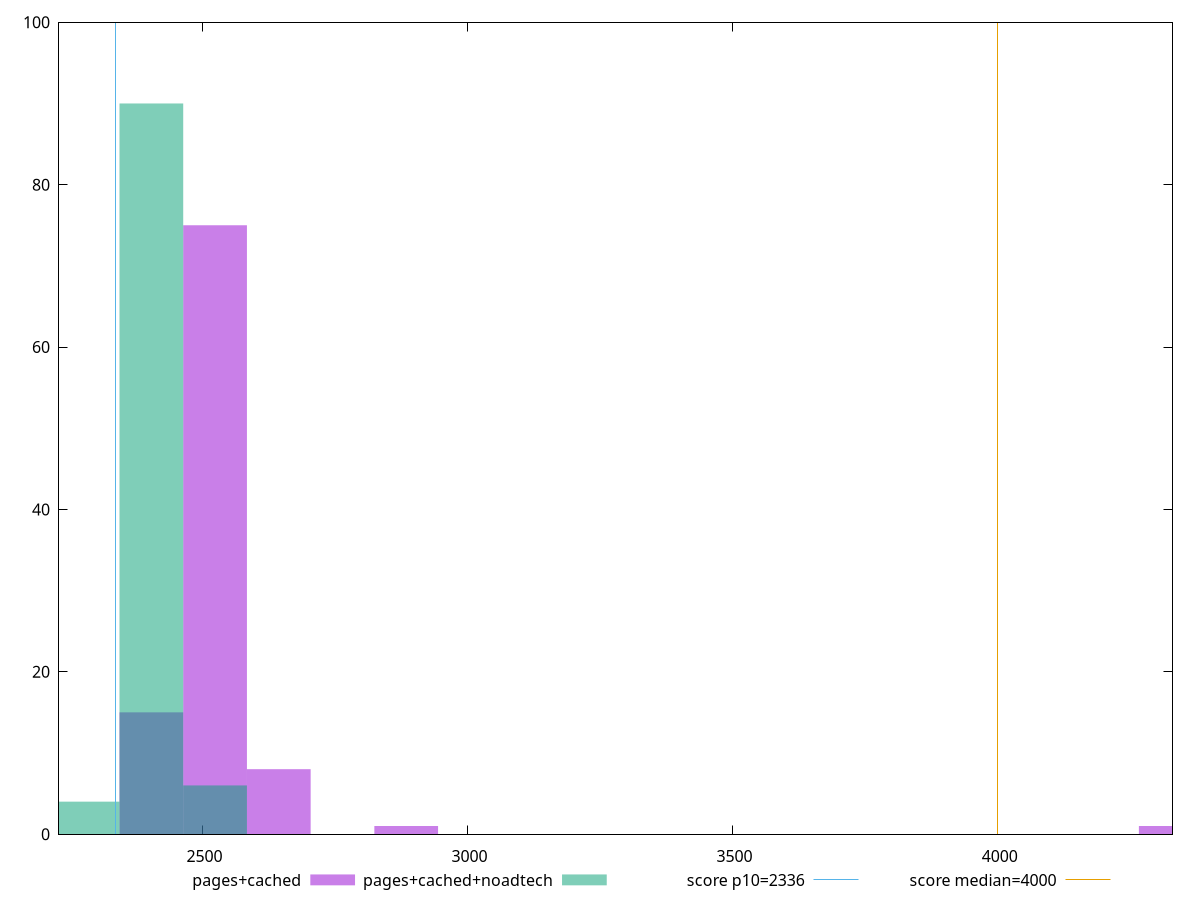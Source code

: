 reset

$pagesCached <<EOF
4326.459433532913 1
2523.7680028941995 75
2643.947431603447 8
2884.306289021942 1
2403.5885741849515 15
EOF

$pagesCachedNoadtech <<EOF
2403.5885741849515 90
2283.409145475704 4
2523.7680028941995 6
EOF

set key outside below
set boxwidth 120.17942870924759
set xrange [2229.366:4329.7725]
set yrange [0:100]
set trange [0:100]
set style fill transparent solid 0.5 noborder

set parametric
set terminal svg size 640, 500 enhanced background rgb 'white'
set output "report_00025_2021-02-22T21:38:55.199Z/first-contentful-paint/comparison/histogram/1_vs_2.svg"

plot $pagesCached title "pages+cached" with boxes, \
     $pagesCachedNoadtech title "pages+cached+noadtech" with boxes, \
     2336,t title "score p10=2336", \
     4000,t title "score median=4000"

reset
